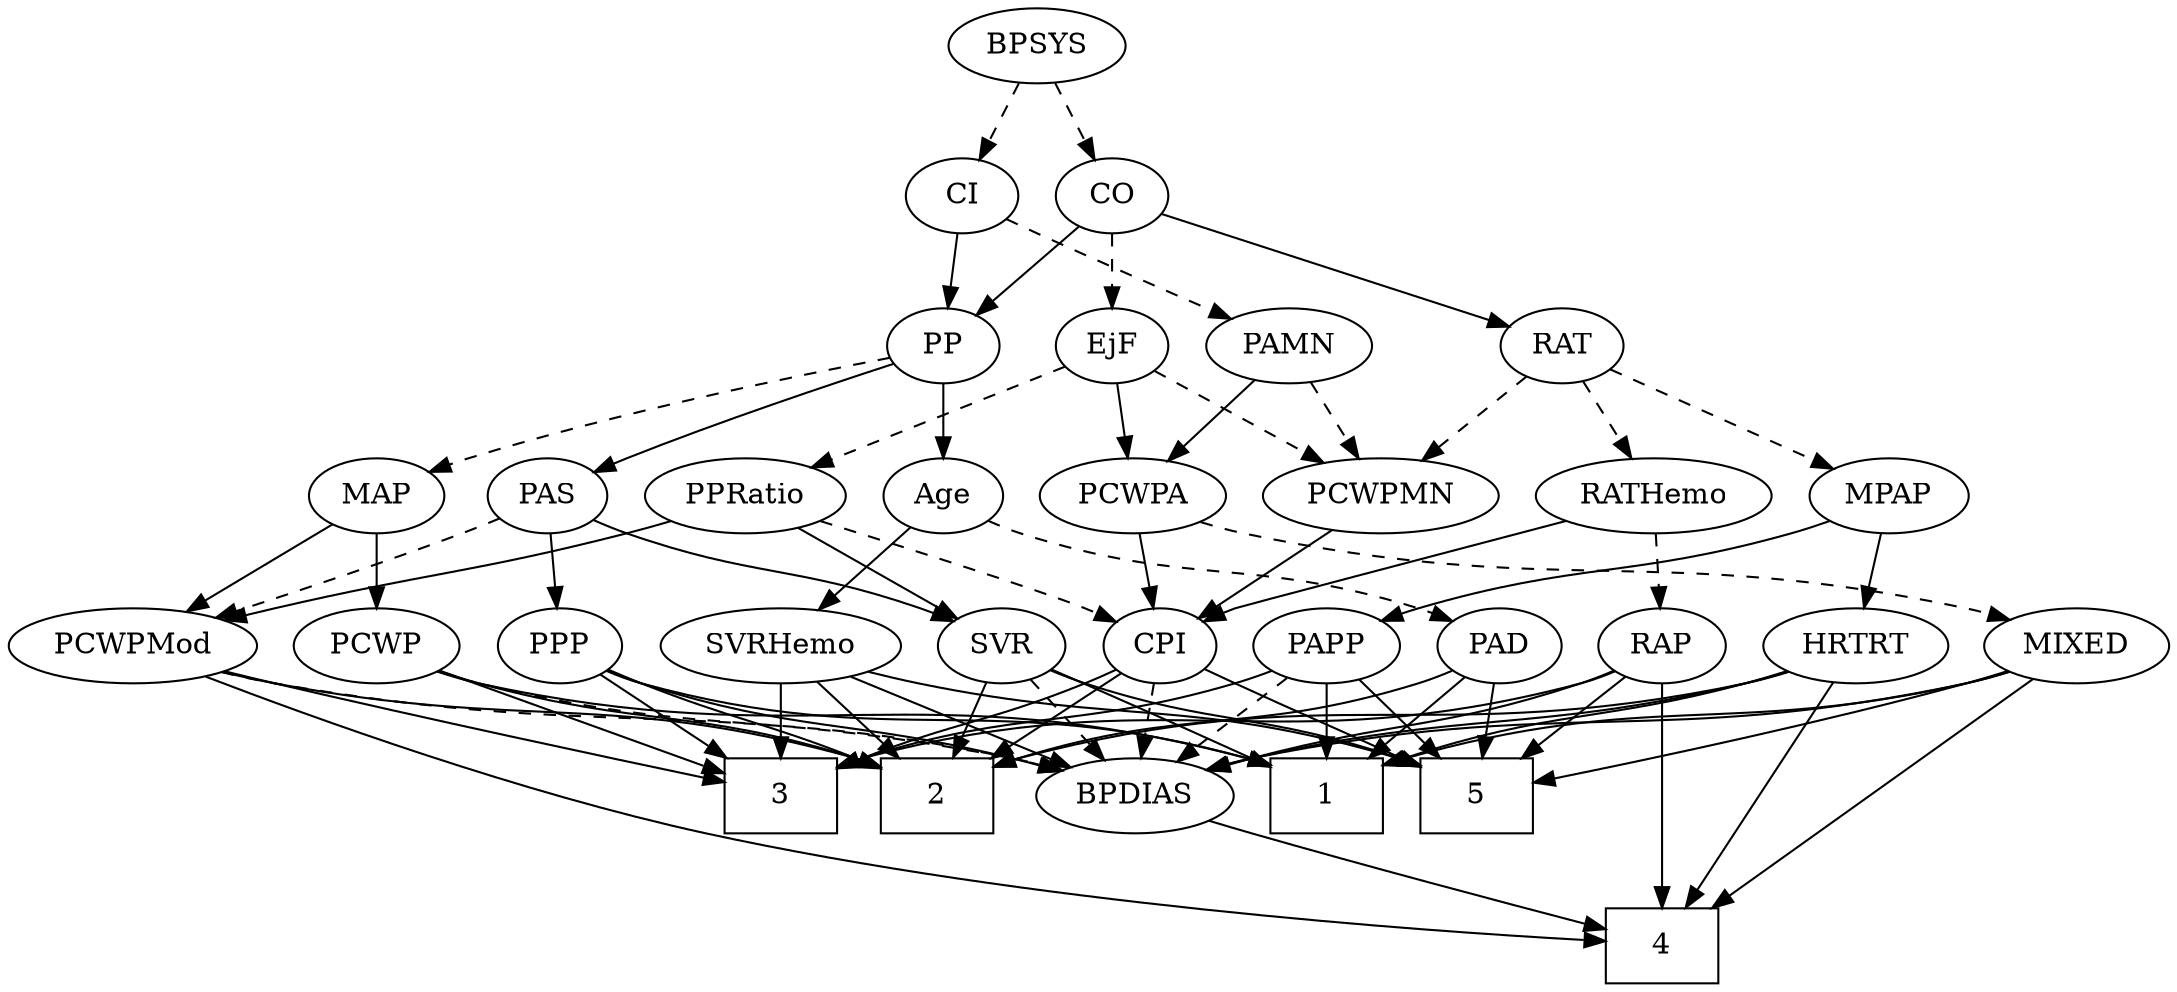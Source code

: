 strict digraph {
	graph [bb="0,0,955.29,468"];
	node [label="\N"];
	1	[height=0.5,
		pos="377.3,90",
		shape=box,
		width=0.75];
	2	[height=0.5,
		pos="551.3,90",
		shape=box,
		width=0.75];
	3	[height=0.5,
		pos="623.3,90",
		shape=box,
		width=0.75];
	4	[height=0.5,
		pos="224.3,18",
		shape=box,
		width=0.75];
	5	[height=0.5,
		pos="305.3,90",
		shape=box,
		width=0.75];
	Age	[height=0.5,
		pos="550.3,234",
		width=0.75];
	PAD	[height=0.5,
		pos="299.3,162",
		width=0.79437];
	Age -> PAD	[pos="e,320.87,173.93 529.71,222.24 524.75,219.94 519.41,217.7 514.3,216 437.69,190.58 413.03,205.02 336.3,180 334.38,179.38 332.43,178.68 \
330.48,177.94",
		style=dashed];
	SVRHemo	[height=0.5,
		pos="623.3,162",
		width=1.3902];
	Age -> SVRHemo	[pos="e,606.5,179.1 565.07,218.83 574.82,209.49 587.82,197.02 599.06,186.24",
		style=solid];
	EjF	[height=0.5,
		pos="470.3,306",
		width=0.75];
	PCWPA	[height=0.5,
		pos="463.3,234",
		width=1.1555];
	EjF -> PCWPA	[pos="e,465.01,252.1 468.57,287.7 467.79,279.98 466.87,270.71 466.01,262.11",
		style=solid];
	PCWPMN	[height=0.5,
		pos="353.3,234",
		width=1.3902];
	EjF -> PCWPMN	[pos="e,378.25,249.93 450.71,293.28 433.37,282.91 407.68,267.54 387.04,255.19",
		style=dashed];
	PPRatio	[height=0.5,
		pos="635.3,234",
		width=1.1013];
	EjF -> PPRatio	[pos="e,607.34,246.86 492.55,295.56 519.49,284.13 565.29,264.7 597.74,250.93",
		style=dashed];
	RAP	[height=0.5,
		pos="224.3,162",
		width=0.77632];
	RAP -> 3	[pos="e,596.14,104.96 245.38,149.91 250.47,147.63 255.98,145.47 261.3,144 398.62,105.95 444.95,145.79 586.25,107.71",
		style=solid];
	RAP -> 4	[pos="e,224.3,36.189 224.3,143.87 224.3,119.67 224.3,75.211 224.3,46.393",
		style=solid];
	RAP -> 5	[pos="e,285.6,108.02 240.3,147.17 250.96,137.95 265.26,125.6 277.73,114.82",
		style=solid];
	BPDIAS	[height=0.5,
		pos="464.3,90",
		width=1.1735];
	RAP -> BPDIAS	[pos="e,432.6,102.05 245.92,150.2 250.89,147.96 256.22,145.75 261.3,144 326.94,121.4 346.52,127 413.3,108 416.44,107.11 419.67,106.14 \
422.92,105.14",
		style=solid];
	MIXED	[height=0.5,
		pos="40.296,162",
		width=1.1193];
	MIXED -> 1	[pos="e,350.11,104.87 69.823,149.73 76.179,147.6 82.908,145.55 89.296,144 196.13,118.09 230.96,139.25 340.36,107.76",
		style=solid];
	MIXED -> 4	[pos="e,202.09,36.139 59.64,146.07 91.636,121.38 155.82,71.844 193.92,42.444",
		style=solid];
	MIXED -> 5	[pos="e,278.14,96.808 70.474,150.04 76.666,147.93 83.165,145.81 89.296,144 151.52,125.62 225.12,108.53 268.35,98.962",
		style=solid];
	MIXED -> BPDIAS	[pos="e,433.57,102.4 69.787,149.58 76.146,147.45 82.885,145.45 89.296,144 230.62,112.06 271.78,139.08 413.3,108 416.73,107.25 420.25,106.35 \
423.77,105.36",
		style=solid];
	MPAP	[height=0.5,
		pos="134.3,234",
		width=0.97491];
	PAPP	[height=0.5,
		pos="377.3,162",
		width=0.88464];
	MPAP -> PAPP	[pos="e,353.45,173.96 161.07,221.94 166.71,219.81 172.66,217.72 178.3,216 247.61,194.89 268.35,202.26 337.3,180 339.54,179.28 341.83,178.48 \
344.12,177.63",
		style=solid];
	HRTRT	[height=0.5,
		pos="138.3,162",
		width=1.1013];
	MPAP -> HRTRT	[pos="e,137.32,180.1 135.29,215.7 135.73,207.98 136.26,198.71 136.75,190.11",
		style=solid];
	BPSYS	[height=0.5,
		pos="506.3,450",
		width=1.0471];
	CO	[height=0.5,
		pos="470.3,378",
		width=0.75];
	BPSYS -> CO	[pos="e,478.77,395.47 497.76,432.41 493.46,424.04 488.15,413.71 483.34,404.37",
		style=dashed];
	CI	[height=0.5,
		pos="542.3,378",
		width=0.75];
	BPSYS -> CI	[pos="e,533.83,395.47 514.83,432.41 519.13,424.04 524.45,413.71 529.25,404.37",
		style=dashed];
	PAD -> 1	[pos="e,358.23,108.11 315.08,146.83 325.31,137.66 338.88,125.48 350.74,114.84",
		style=solid];
	PAD -> 2	[pos="e,524.06,104.7 320.87,150.07 325.85,147.84 331.19,145.66 336.3,144 410.45,119.87 436.25,132.43 514.28,107.88",
		style=solid];
	PAD -> 5	[pos="e,303.83,108.1 300.78,143.7 301.44,135.98 302.24,126.71 302.97,118.11",
		style=solid];
	CO -> EjF	[pos="e,470.3,324.1 470.3,359.7 470.3,351.98 470.3,342.71 470.3,334.11",
		style=dashed];
	RAT	[height=0.5,
		pos="275.3,306",
		width=0.75827];
	CO -> RAT	[pos="e,298.7,315.4 447.16,368.7 412.66,356.31 347.56,332.94 308.14,318.79",
		style=solid];
	PP	[height=0.5,
		pos="550.3,306",
		width=0.75];
	CO -> PP	[pos="e,534.52,320.8 486.1,363.17 497.72,353.01 513.69,339.03 526.8,327.56",
		style=solid];
	PAS	[height=0.5,
		pos="720.3,234",
		width=0.75];
	SVR	[height=0.5,
		pos="527.3,162",
		width=0.77632];
	PAS -> SVR	[pos="e,549,173.58 699.21,222.4 694.37,220.14 689.2,217.88 684.3,216 632.31,196.06 616.39,199.67 564.3,180 562.41,179.29 560.49,178.52 \
558.56,177.73",
		style=solid];
	PCWPMod	[height=0.5,
		pos="903.3,162",
		width=1.4443];
	PAS -> PCWPMod	[pos="e,867.57,175.27 741.89,223.03 747.22,220.65 752.94,218.17 758.3,216 791.29,202.61 829.08,188.85 857.81,178.7",
		style=dashed];
	PPP	[height=0.5,
		pos="718.3,162",
		width=0.75];
	PAS -> PPP	[pos="e,718.79,180.1 719.8,215.7 719.58,207.98 719.32,198.71 719.07,190.11",
		style=solid];
	PAMN	[height=0.5,
		pos="389.3,306",
		width=1.011];
	PAMN -> PCWPA	[pos="e,446.76,250.64 405.35,289.81 415.3,280.4 428.26,268.14 439.4,257.61",
		style=solid];
	PAMN -> PCWPMN	[pos="e,362.02,251.96 380.76,288.41 376.57,280.25 371.41,270.22 366.7,261.07",
		style=dashed];
	RATHemo	[height=0.5,
		pos="236.3,234",
		width=1.3721];
	RATHemo -> RAP	[pos="e,227.23,180.1 233.33,215.7 232.01,207.98 230.42,198.71 228.94,190.11",
		style=dashed];
	CPI	[height=0.5,
		pos="454.3,162",
		width=0.75];
	RATHemo -> CPI	[pos="e,433.22,173.64 273.42,222.1 280.36,220.07 287.55,217.97 294.3,216 349.39,199.93 364.63,200.32 418.3,180 420.14,179.3 422.02,178.55 \
423.9,177.76",
		style=solid];
	CPI -> 2	[pos="e,527.4,108.24 472.09,148.16 485.19,138.7 503.38,125.58 519.02,114.29",
		style=solid];
	CPI -> 3	[pos="e,596.28,104.06 475.48,150.63 480.31,148.36 485.45,146.04 490.3,144 529.95,127.32 543.21,125.95 586.82,108.01",
		style=solid];
	CPI -> 5	[pos="e,332.42,103.82 432.98,150.92 428.16,148.64 423.05,146.23 418.3,144 386.78,129.19 376.99,124.74 341.91,108.28",
		style=solid];
	CPI -> BPDIAS	[pos="e,461.83,108.28 456.72,144.05 457.82,136.35 459.15,127.03 460.39,118.36",
		style=dashed];
	RAT -> MPAP	[pos="e,158.87,247.2 254.19,294.52 231.37,283.19 194.69,264.98 167.9,251.68",
		style=dashed];
	RAT -> RATHemo	[pos="e,245.84,252.12 266.25,288.76 261.66,280.53 255.97,270.32 250.79,261.02",
		style=dashed];
	RAT -> PCWPMN	[pos="e,335.63,250.85 291.08,290.83 301.67,281.33 315.85,268.6 328,257.7",
		style=dashed];
	SVR -> 1	[pos="e,404.42,103.83 505,150.68 483.8,140.86 450.8,125.55 413.88,108.26",
		style=solid];
	SVR -> 2	[pos="e,545.37,108.28 533.11,144.05 535.81,136.18 539.09,126.62 542.11,117.79",
		style=solid];
	SVR -> 5	[pos="e,332.57,104.58 505.67,150.22 500.7,147.97 495.37,145.76 490.3,144 428.82,122.68 407.46,129.92 342.1,107.89",
		style=solid];
	SVR -> BPDIAS	[pos="e,478.96,107.29 513.94,146.15 505.76,137.07 495.12,125.24 485.78,114.87",
		style=dashed];
	PCWPMod -> 2	[pos="e,578.48,104.87 865.41,149.61 857.8,147.56 849.83,145.57 842.3,144 733.43,121.25 698.9,139.7 588.34,107.79",
		style=solid];
	PCWPMod -> 3	[pos="e,650.34,97.23 864.3,149.92 857,147.9 849.42,145.86 842.3,144 778.51,127.4 703.82,109.69 660.21,99.525",
		style=solid];
	PCWPMod -> 4	[pos="e,251.41,20.152 872.8,147.3 827.28,127.45 738.44,90.991 659.3,72 514.63,37.287 337.15,24.681 261.4,20.663",
		style=solid];
	PCWPMod -> BPDIAS	[pos="e,495.02,102.41 865.78,149.52 858.07,147.45 849.96,145.48 842.3,144 698.74,116.28 658.12,139.29 515.3,108 511.86,107.25 508.34,106.35 \
504.82,105.36",
		style=dashed];
	PCWPA -> MIXED	[pos="e,69.787,174.42 432.85,221.69 426.15,219.53 419.04,217.48 412.3,216 271.22,184.99 230.18,211.87 89.296,180 86.091,179.27 82.803,\
178.41 79.522,177.46",
		style=dashed];
	PCWPA -> CPI	[pos="e,456.5,180.1 461.07,215.7 460.08,207.98 458.89,198.71 457.78,190.11",
		style=solid];
	PCWPMN -> CPI	[pos="e,436.14,175.59 375.21,217.81 390.58,207.16 411.22,192.85 427.56,181.53",
		style=solid];
	SVRHemo -> 2	[pos="e,568.91,108.12 606.6,144.76 597.59,136.01 586.3,125.03 576.27,115.28",
		style=solid];
	SVRHemo -> 3	[pos="e,623.3,108.1 623.3,143.7 623.3,135.98 623.3,126.71 623.3,118.11",
		style=solid];
	SVRHemo -> 5	[pos="e,332.5,104.81 586.65,149.7 579.29,147.64 571.58,145.63 564.3,144 469.39,122.75 439.08,136.79 342.09,107.76",
		style=solid];
	SVRHemo -> BPDIAS	[pos="e,492.6,103.46 593.02,147.67 567.14,136.28 529.8,119.84 502,107.6",
		style=solid];
	BPDIAS -> 4	[pos="e,251.33,26.14 432.27,78.062 426,75.994 419.45,73.888 413.3,72 360.88,55.926 299.71,39.124 261.48,28.857",
		style=solid];
	MAP	[height=0.5,
		pos="798.3,234",
		width=0.84854];
	MAP -> PCWPMod	[pos="e,880.34,178.3 818.05,219.83 833.12,209.78 854.2,195.73 871.62,184.12",
		style=solid];
	PCWP	[height=0.5,
		pos="798.3,162",
		width=0.97491];
	MAP -> PCWP	[pos="e,798.3,180.1 798.3,215.7 798.3,207.98 798.3,198.71 798.3,190.11",
		style=solid];
	PP -> Age	[pos="e,550.3,252.1 550.3,287.7 550.3,279.98 550.3,270.71 550.3,262.11",
		style=solid];
	PP -> PAS	[pos="e,699.08,245.3 573.24,296.44 600.07,286.31 645.73,268.71 684.3,252 686.1,251.22 687.96,250.4 689.82,249.56",
		style=solid];
	PP -> MAP	[pos="e,774.07,245.44 575.66,299.62 614.85,291.04 692.29,273.09 756.3,252 759.03,251.1 761.84,250.11 764.64,249.08",
		style=dashed];
	PPP -> 1	[pos="e,404.47,104.89 697.79,149.99 692.83,147.7 687.47,145.53 682.3,144 569.66,110.74 531.02,140.5 414.14,107.7",
		style=solid];
	PPP -> 2	[pos="e,578.32,104.04 697.1,150.65 692.27,148.39 687.13,146.05 682.3,144 643.42,127.48 630.51,125.81 587.63,107.97",
		style=solid];
	PPP -> 3	[pos="e,646.7,108.24 700.87,148.16 688.04,138.7 670.22,125.58 654.9,114.29",
		style=solid];
	PPP -> BPDIAS	[pos="e,495.69,102.06 697.69,150.28 692.74,147.98 687.4,145.73 682.3,144 610.39,119.63 588.53,128.04 515.3,108 512.1,107.13 508.81,106.17 \
505.51,105.16",
		style=solid];
	PPRatio -> CPI	[pos="e,475.47,173.39 604.95,222.27 569.03,209.51 511.44,188.84 490.3,180 488.48,179.24 486.62,178.44 484.75,177.62",
		style=dashed];
	PPRatio -> SVR	[pos="e,546.23,175.27 613.44,218.83 596.49,207.85 572.9,192.56 554.69,180.75",
		style=solid];
	PPRatio -> PCWPMod	[pos="e,864.65,174.07 665.19,222.04 671.46,219.91 678.06,217.79 684.3,216 753.53,196.17 772.48,197.67 842.3,180 846.37,178.97 850.59,177.87 \
854.82,176.74",
		style=solid];
	PCWP -> 1	[pos="e,404.45,104.98 772.13,149.6 766.35,147.44 760.19,145.42 754.3,144 609.34,109 562.07,147.39 414.33,107.71",
		style=solid];
	PCWP -> 2	[pos="e,578.55,104.66 772,150.07 766.23,147.89 760.1,145.74 754.3,144 684.53,123.14 661.12,131.59 588.18,107.88",
		style=solid];
	PCWP -> 3	[pos="e,650.58,101.91 771.34,150.22 741.49,138.28 693.22,118.97 659.96,105.66",
		style=solid];
	PCWP -> BPDIAS	[pos="e,495.34,102.29 772.08,149.79 766.3,147.63 760.15,145.55 754.3,144 650.46,116.48 619.75,133.08 515.3,108 511.93,107.19 508.46,106.26 \
505,105.26",
		style=dashed];
	CI -> PAMN	[pos="e,415.37,318.67 521,366.88 516.17,364.6 511.06,362.21 506.3,360 478.9,347.33 447.77,333.24 424.51,322.78",
		style=dashed];
	CI -> PP	[pos="e,548.34,324.1 544.27,359.7 545.16,351.98 546.22,342.71 547.2,334.11",
		style=solid];
	PAPP -> 1	[pos="e,377.3,108.1 377.3,143.7 377.3,135.98 377.3,126.71 377.3,118.11",
		style=solid];
	PAPP -> 3	[pos="e,596.05,104.67 401.74,150.01 407.13,147.83 412.85,145.69 418.3,144 488.62,122.13 512.57,131.69 586.31,107.9",
		style=solid];
	PAPP -> 5	[pos="e,322.82,108.04 362.03,146.15 352.79,137.18 340.8,125.52 330.22,115.23",
		style=solid];
	PAPP -> BPDIAS	[pos="e,445.21,106.36 394.9,146.83 406.99,137.11 423.27,124.01 437.03,112.94",
		style=dashed];
	HRTRT -> 1	[pos="e,350.03,104.61 168.2,150.07 174.47,147.94 181.07,145.8 187.3,144 251.78,125.33 273.02,130.59 340.23,107.99",
		style=solid];
	HRTRT -> 2	[pos="e,524.14,104.97 167.52,149.66 173.96,147.5 180.8,145.46 187.3,144 327.15,112.49 372.15,146.27 514.2,107.74",
		style=solid];
	HRTRT -> 4	[pos="e,213.79,36.346 148.33,144.43 163.12,120.01 190.93,74.101 208.48,45.114",
		style=solid];
	HRTRT -> BPDIAS	[pos="e,433.25,102.25 167.84,149.81 174.2,147.67 180.92,145.6 187.3,144 285.95,119.24 314.5,132.16 413.3,108 416.66,107.18 420.12,106.23 \
423.58,105.23",
		style=solid];
}
